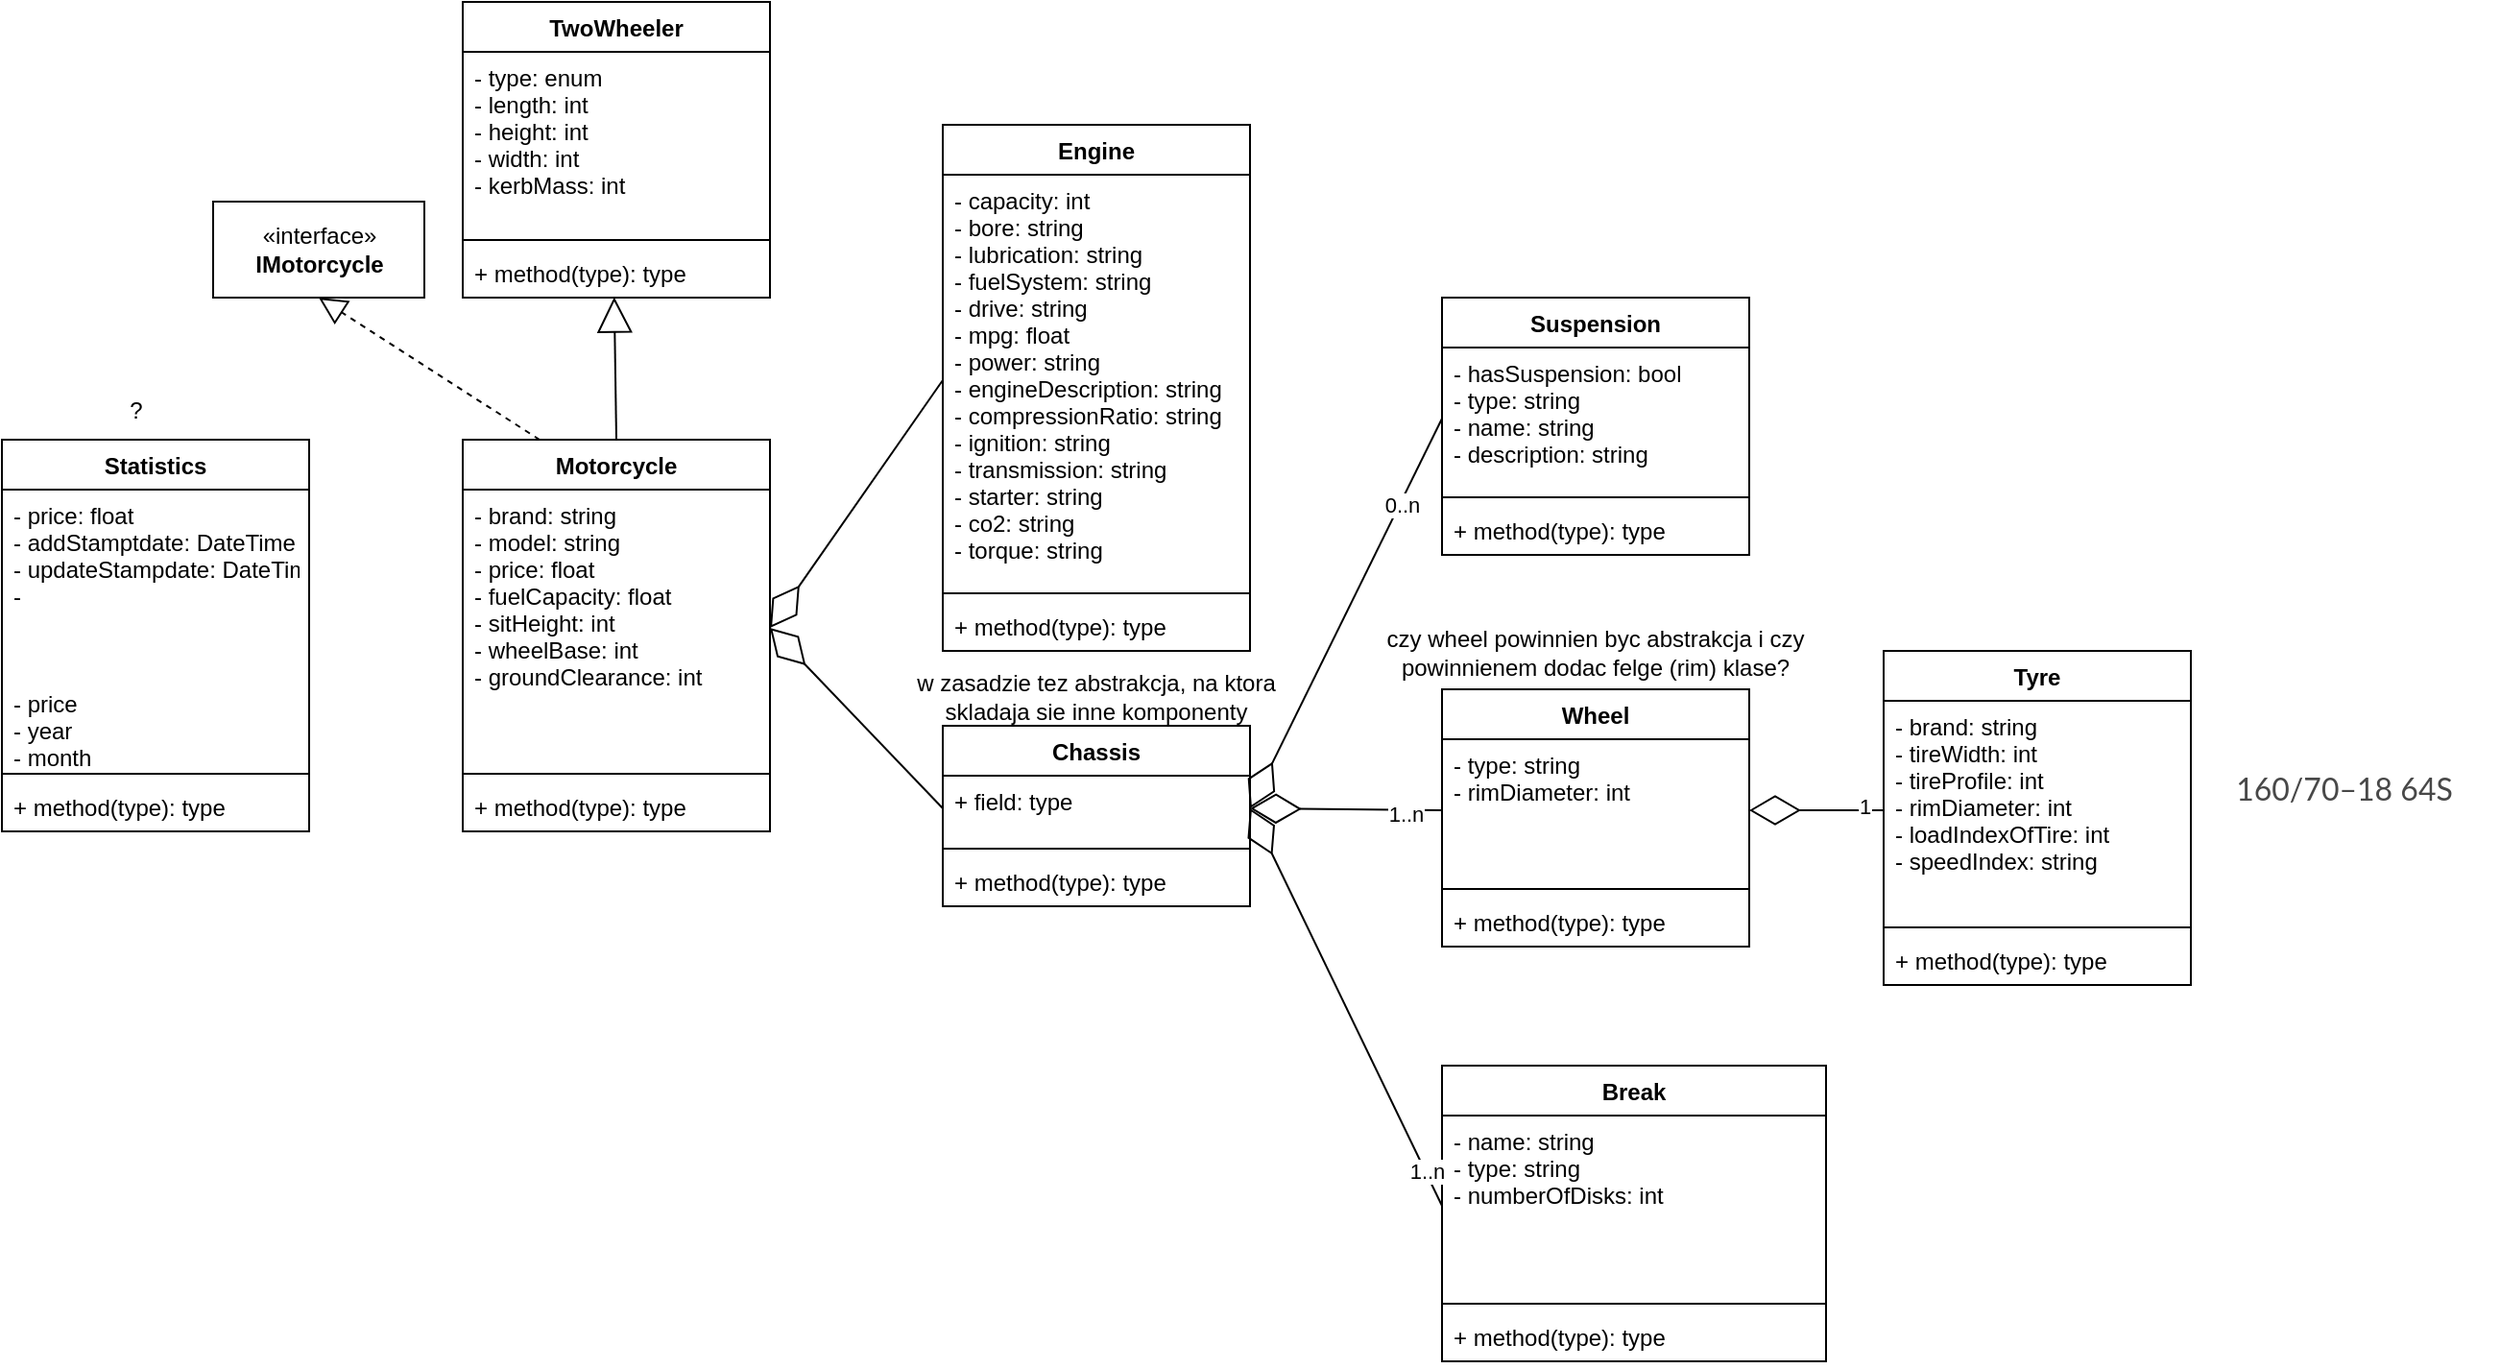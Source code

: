 <mxfile version="16.0.2" type="device" pages="2"><diagram id="spBlTxawRTSMEh7C1bOj" name="UML"><mxGraphModel dx="2199" dy="1079" grid="1" gridSize="10" guides="1" tooltips="1" connect="1" arrows="1" fold="1" page="1" pageScale="1" pageWidth="827" pageHeight="1169" math="0" shadow="0"><root><mxCell id="0"/><mxCell id="1" parent="0"/><mxCell id="ARwMiJAFfcJo6sAfwIq0-1" value="«interface»&lt;br&gt;&lt;b&gt;IMotorcycle&lt;/b&gt;" style="html=1;" vertex="1" parent="1"><mxGeometry x="-100" y="390" width="110" height="50" as="geometry"/></mxCell><mxCell id="ARwMiJAFfcJo6sAfwIq0-2" value="Motorcycle" style="swimlane;fontStyle=1;align=center;verticalAlign=top;childLayout=stackLayout;horizontal=1;startSize=26;horizontalStack=0;resizeParent=1;resizeParentMax=0;resizeLast=0;collapsible=1;marginBottom=0;" vertex="1" parent="1"><mxGeometry x="30" y="514" width="160" height="204" as="geometry"/></mxCell><mxCell id="ARwMiJAFfcJo6sAfwIq0-3" value="- brand: string&#10;- model: string&#10;- price: float&#10;- fuelCapacity: float&#10;- sitHeight: int&#10;- wheelBase: int&#10;- groundClearance: int" style="text;strokeColor=none;fillColor=none;align=left;verticalAlign=top;spacingLeft=4;spacingRight=4;overflow=hidden;rotatable=0;points=[[0,0.5],[1,0.5]];portConstraint=eastwest;" vertex="1" parent="ARwMiJAFfcJo6sAfwIq0-2"><mxGeometry y="26" width="160" height="144" as="geometry"/></mxCell><mxCell id="ARwMiJAFfcJo6sAfwIq0-4" value="" style="line;strokeWidth=1;fillColor=none;align=left;verticalAlign=middle;spacingTop=-1;spacingLeft=3;spacingRight=3;rotatable=0;labelPosition=right;points=[];portConstraint=eastwest;" vertex="1" parent="ARwMiJAFfcJo6sAfwIq0-2"><mxGeometry y="170" width="160" height="8" as="geometry"/></mxCell><mxCell id="ARwMiJAFfcJo6sAfwIq0-5" value="+ method(type): type" style="text;strokeColor=none;fillColor=none;align=left;verticalAlign=top;spacingLeft=4;spacingRight=4;overflow=hidden;rotatable=0;points=[[0,0.5],[1,0.5]];portConstraint=eastwest;" vertex="1" parent="ARwMiJAFfcJo6sAfwIq0-2"><mxGeometry y="178" width="160" height="26" as="geometry"/></mxCell><mxCell id="ARwMiJAFfcJo6sAfwIq0-6" value="TwoWheeler" style="swimlane;fontStyle=1;align=center;verticalAlign=top;childLayout=stackLayout;horizontal=1;startSize=26;horizontalStack=0;resizeParent=1;resizeParentMax=0;resizeLast=0;collapsible=1;marginBottom=0;" vertex="1" parent="1"><mxGeometry x="30" y="286" width="160" height="154" as="geometry"/></mxCell><mxCell id="ARwMiJAFfcJo6sAfwIq0-7" value="- type: enum&#10;- length: int&#10;- height: int&#10;- width: int&#10;- kerbMass: int" style="text;strokeColor=none;fillColor=none;align=left;verticalAlign=top;spacingLeft=4;spacingRight=4;overflow=hidden;rotatable=0;points=[[0,0.5],[1,0.5]];portConstraint=eastwest;" vertex="1" parent="ARwMiJAFfcJo6sAfwIq0-6"><mxGeometry y="26" width="160" height="94" as="geometry"/></mxCell><mxCell id="ARwMiJAFfcJo6sAfwIq0-8" value="" style="line;strokeWidth=1;fillColor=none;align=left;verticalAlign=middle;spacingTop=-1;spacingLeft=3;spacingRight=3;rotatable=0;labelPosition=right;points=[];portConstraint=eastwest;" vertex="1" parent="ARwMiJAFfcJo6sAfwIq0-6"><mxGeometry y="120" width="160" height="8" as="geometry"/></mxCell><mxCell id="ARwMiJAFfcJo6sAfwIq0-9" value="+ method(type): type" style="text;strokeColor=none;fillColor=none;align=left;verticalAlign=top;spacingLeft=4;spacingRight=4;overflow=hidden;rotatable=0;points=[[0,0.5],[1,0.5]];portConstraint=eastwest;" vertex="1" parent="ARwMiJAFfcJo6sAfwIq0-6"><mxGeometry y="128" width="160" height="26" as="geometry"/></mxCell><mxCell id="ARwMiJAFfcJo6sAfwIq0-10" value="Engine" style="swimlane;fontStyle=1;align=center;verticalAlign=top;childLayout=stackLayout;horizontal=1;startSize=26;horizontalStack=0;resizeParent=1;resizeParentMax=0;resizeLast=0;collapsible=1;marginBottom=0;" vertex="1" parent="1"><mxGeometry x="280" y="350" width="160" height="274" as="geometry"/></mxCell><mxCell id="ARwMiJAFfcJo6sAfwIq0-11" value="- capacity: int&#10;- bore: string&#10;- lubrication: string&#10;- fuelSystem: string&#10;- drive: string&#10;- mpg: float&#10;- power: string&#10;- engineDescription: string&#10;- compressionRatio: string&#10;- ignition: string&#10;- transmission: string&#10;- starter: string&#10;- co2: string&#10;- torque: string" style="text;strokeColor=none;fillColor=none;align=left;verticalAlign=top;spacingLeft=4;spacingRight=4;overflow=hidden;rotatable=0;points=[[0,0.5],[1,0.5]];portConstraint=eastwest;" vertex="1" parent="ARwMiJAFfcJo6sAfwIq0-10"><mxGeometry y="26" width="160" height="214" as="geometry"/></mxCell><mxCell id="ARwMiJAFfcJo6sAfwIq0-12" value="" style="line;strokeWidth=1;fillColor=none;align=left;verticalAlign=middle;spacingTop=-1;spacingLeft=3;spacingRight=3;rotatable=0;labelPosition=right;points=[];portConstraint=eastwest;" vertex="1" parent="ARwMiJAFfcJo6sAfwIq0-10"><mxGeometry y="240" width="160" height="8" as="geometry"/></mxCell><mxCell id="ARwMiJAFfcJo6sAfwIq0-13" value="+ method(type): type" style="text;strokeColor=none;fillColor=none;align=left;verticalAlign=top;spacingLeft=4;spacingRight=4;overflow=hidden;rotatable=0;points=[[0,0.5],[1,0.5]];portConstraint=eastwest;" vertex="1" parent="ARwMiJAFfcJo6sAfwIq0-10"><mxGeometry y="248" width="160" height="26" as="geometry"/></mxCell><mxCell id="ARwMiJAFfcJo6sAfwIq0-14" value="Suspension" style="swimlane;fontStyle=1;align=center;verticalAlign=top;childLayout=stackLayout;horizontal=1;startSize=26;horizontalStack=0;resizeParent=1;resizeParentMax=0;resizeLast=0;collapsible=1;marginBottom=0;" vertex="1" parent="1"><mxGeometry x="540" y="440" width="160" height="134" as="geometry"/></mxCell><mxCell id="ARwMiJAFfcJo6sAfwIq0-15" value="- hasSuspension: bool&#10;- type: string&#10;- name: string&#10;- description: string &#10;" style="text;strokeColor=none;fillColor=none;align=left;verticalAlign=top;spacingLeft=4;spacingRight=4;overflow=hidden;rotatable=0;points=[[0,0.5],[1,0.5]];portConstraint=eastwest;" vertex="1" parent="ARwMiJAFfcJo6sAfwIq0-14"><mxGeometry y="26" width="160" height="74" as="geometry"/></mxCell><mxCell id="ARwMiJAFfcJo6sAfwIq0-16" value="" style="line;strokeWidth=1;fillColor=none;align=left;verticalAlign=middle;spacingTop=-1;spacingLeft=3;spacingRight=3;rotatable=0;labelPosition=right;points=[];portConstraint=eastwest;" vertex="1" parent="ARwMiJAFfcJo6sAfwIq0-14"><mxGeometry y="100" width="160" height="8" as="geometry"/></mxCell><mxCell id="ARwMiJAFfcJo6sAfwIq0-17" value="+ method(type): type" style="text;strokeColor=none;fillColor=none;align=left;verticalAlign=top;spacingLeft=4;spacingRight=4;overflow=hidden;rotatable=0;points=[[0,0.5],[1,0.5]];portConstraint=eastwest;" vertex="1" parent="ARwMiJAFfcJo6sAfwIq0-14"><mxGeometry y="108" width="160" height="26" as="geometry"/></mxCell><mxCell id="ARwMiJAFfcJo6sAfwIq0-18" value="Break" style="swimlane;fontStyle=1;align=center;verticalAlign=top;childLayout=stackLayout;horizontal=1;startSize=26;horizontalStack=0;resizeParent=1;resizeParentMax=0;resizeLast=0;collapsible=1;marginBottom=0;" vertex="1" parent="1"><mxGeometry x="540" y="840" width="200" height="154" as="geometry"/></mxCell><mxCell id="ARwMiJAFfcJo6sAfwIq0-19" value="- name: string&#10;- type: string&#10;- numberOfDisks: int" style="text;strokeColor=none;fillColor=none;align=left;verticalAlign=top;spacingLeft=4;spacingRight=4;overflow=hidden;rotatable=0;points=[[0,0.5],[1,0.5]];portConstraint=eastwest;" vertex="1" parent="ARwMiJAFfcJo6sAfwIq0-18"><mxGeometry y="26" width="200" height="94" as="geometry"/></mxCell><mxCell id="ARwMiJAFfcJo6sAfwIq0-20" value="" style="line;strokeWidth=1;fillColor=none;align=left;verticalAlign=middle;spacingTop=-1;spacingLeft=3;spacingRight=3;rotatable=0;labelPosition=right;points=[];portConstraint=eastwest;" vertex="1" parent="ARwMiJAFfcJo6sAfwIq0-18"><mxGeometry y="120" width="200" height="8" as="geometry"/></mxCell><mxCell id="ARwMiJAFfcJo6sAfwIq0-21" value="+ method(type): type" style="text;strokeColor=none;fillColor=none;align=left;verticalAlign=top;spacingLeft=4;spacingRight=4;overflow=hidden;rotatable=0;points=[[0,0.5],[1,0.5]];portConstraint=eastwest;" vertex="1" parent="ARwMiJAFfcJo6sAfwIq0-18"><mxGeometry y="128" width="200" height="26" as="geometry"/></mxCell><mxCell id="ARwMiJAFfcJo6sAfwIq0-22" value="Wheel" style="swimlane;fontStyle=1;align=center;verticalAlign=top;childLayout=stackLayout;horizontal=1;startSize=26;horizontalStack=0;resizeParent=1;resizeParentMax=0;resizeLast=0;collapsible=1;marginBottom=0;" vertex="1" parent="1"><mxGeometry x="540" y="644" width="160" height="134" as="geometry"/></mxCell><mxCell id="ARwMiJAFfcJo6sAfwIq0-23" value="- type: string&#10;- rimDiameter: int" style="text;strokeColor=none;fillColor=none;align=left;verticalAlign=top;spacingLeft=4;spacingRight=4;overflow=hidden;rotatable=0;points=[[0,0.5],[1,0.5]];portConstraint=eastwest;" vertex="1" parent="ARwMiJAFfcJo6sAfwIq0-22"><mxGeometry y="26" width="160" height="74" as="geometry"/></mxCell><mxCell id="ARwMiJAFfcJo6sAfwIq0-24" value="" style="line;strokeWidth=1;fillColor=none;align=left;verticalAlign=middle;spacingTop=-1;spacingLeft=3;spacingRight=3;rotatable=0;labelPosition=right;points=[];portConstraint=eastwest;" vertex="1" parent="ARwMiJAFfcJo6sAfwIq0-22"><mxGeometry y="100" width="160" height="8" as="geometry"/></mxCell><mxCell id="ARwMiJAFfcJo6sAfwIq0-25" value="+ method(type): type" style="text;strokeColor=none;fillColor=none;align=left;verticalAlign=top;spacingLeft=4;spacingRight=4;overflow=hidden;rotatable=0;points=[[0,0.5],[1,0.5]];portConstraint=eastwest;" vertex="1" parent="ARwMiJAFfcJo6sAfwIq0-22"><mxGeometry y="108" width="160" height="26" as="geometry"/></mxCell><mxCell id="ARwMiJAFfcJo6sAfwIq0-26" value="Tyre" style="swimlane;fontStyle=1;align=center;verticalAlign=top;childLayout=stackLayout;horizontal=1;startSize=26;horizontalStack=0;resizeParent=1;resizeParentMax=0;resizeLast=0;collapsible=1;marginBottom=0;" vertex="1" parent="1"><mxGeometry x="770" y="624" width="160" height="174" as="geometry"/></mxCell><mxCell id="ARwMiJAFfcJo6sAfwIq0-27" value="- brand: string&#10;- tireWidth: int&#10;- tireProfile: int&#10;- rimDiameter: int&#10;- loadIndexOfTire: int&#10;- speedIndex: string" style="text;strokeColor=none;fillColor=none;align=left;verticalAlign=top;spacingLeft=4;spacingRight=4;overflow=hidden;rotatable=0;points=[[0,0.5],[1,0.5]];portConstraint=eastwest;" vertex="1" parent="ARwMiJAFfcJo6sAfwIq0-26"><mxGeometry y="26" width="160" height="114" as="geometry"/></mxCell><mxCell id="ARwMiJAFfcJo6sAfwIq0-28" value="" style="line;strokeWidth=1;fillColor=none;align=left;verticalAlign=middle;spacingTop=-1;spacingLeft=3;spacingRight=3;rotatable=0;labelPosition=right;points=[];portConstraint=eastwest;" vertex="1" parent="ARwMiJAFfcJo6sAfwIq0-26"><mxGeometry y="140" width="160" height="8" as="geometry"/></mxCell><mxCell id="ARwMiJAFfcJo6sAfwIq0-29" value="+ method(type): type" style="text;strokeColor=none;fillColor=none;align=left;verticalAlign=top;spacingLeft=4;spacingRight=4;overflow=hidden;rotatable=0;points=[[0,0.5],[1,0.5]];portConstraint=eastwest;" vertex="1" parent="ARwMiJAFfcJo6sAfwIq0-26"><mxGeometry y="148" width="160" height="26" as="geometry"/></mxCell><mxCell id="ARwMiJAFfcJo6sAfwIq0-31" value="Chassis" style="swimlane;fontStyle=1;align=center;verticalAlign=top;childLayout=stackLayout;horizontal=1;startSize=26;horizontalStack=0;resizeParent=1;resizeParentMax=0;resizeLast=0;collapsible=1;marginBottom=0;" vertex="1" parent="1"><mxGeometry x="280" y="663" width="160" height="94" as="geometry"/></mxCell><mxCell id="ARwMiJAFfcJo6sAfwIq0-32" value="+ field: type&#10;" style="text;strokeColor=none;fillColor=none;align=left;verticalAlign=top;spacingLeft=4;spacingRight=4;overflow=hidden;rotatable=0;points=[[0,0.5],[1,0.5]];portConstraint=eastwest;" vertex="1" parent="ARwMiJAFfcJo6sAfwIq0-31"><mxGeometry y="26" width="160" height="34" as="geometry"/></mxCell><mxCell id="ARwMiJAFfcJo6sAfwIq0-33" value="" style="line;strokeWidth=1;fillColor=none;align=left;verticalAlign=middle;spacingTop=-1;spacingLeft=3;spacingRight=3;rotatable=0;labelPosition=right;points=[];portConstraint=eastwest;" vertex="1" parent="ARwMiJAFfcJo6sAfwIq0-31"><mxGeometry y="60" width="160" height="8" as="geometry"/></mxCell><mxCell id="ARwMiJAFfcJo6sAfwIq0-34" value="+ method(type): type" style="text;strokeColor=none;fillColor=none;align=left;verticalAlign=top;spacingLeft=4;spacingRight=4;overflow=hidden;rotatable=0;points=[[0,0.5],[1,0.5]];portConstraint=eastwest;" vertex="1" parent="ARwMiJAFfcJo6sAfwIq0-31"><mxGeometry y="68" width="160" height="26" as="geometry"/></mxCell><mxCell id="ARwMiJAFfcJo6sAfwIq0-35" value="" style="endArrow=block;dashed=1;endFill=0;endSize=12;html=1;rounded=0;entryX=0.5;entryY=1;entryDx=0;entryDy=0;exitX=0.25;exitY=0;exitDx=0;exitDy=0;" edge="1" parent="1" source="ARwMiJAFfcJo6sAfwIq0-2" target="ARwMiJAFfcJo6sAfwIq0-1"><mxGeometry width="160" relative="1" as="geometry"><mxPoint x="230" y="690" as="sourcePoint"/><mxPoint x="390" y="690" as="targetPoint"/></mxGeometry></mxCell><mxCell id="ARwMiJAFfcJo6sAfwIq0-36" value="" style="endArrow=block;endSize=16;endFill=0;html=1;rounded=0;exitX=0.5;exitY=0;exitDx=0;exitDy=0;entryX=0.493;entryY=0.991;entryDx=0;entryDy=0;entryPerimeter=0;" edge="1" parent="1" source="ARwMiJAFfcJo6sAfwIq0-2" target="ARwMiJAFfcJo6sAfwIq0-9"><mxGeometry width="160" relative="1" as="geometry"><mxPoint x="230" y="620" as="sourcePoint"/><mxPoint x="110" y="440" as="targetPoint"/></mxGeometry></mxCell><mxCell id="ARwMiJAFfcJo6sAfwIq0-37" value="" style="endArrow=diamondThin;endFill=0;endSize=24;html=1;rounded=0;exitX=0;exitY=0.5;exitDx=0;exitDy=0;entryX=1;entryY=0.5;entryDx=0;entryDy=0;" edge="1" parent="1" source="ARwMiJAFfcJo6sAfwIq0-11" target="ARwMiJAFfcJo6sAfwIq0-3"><mxGeometry width="160" relative="1" as="geometry"><mxPoint x="320" y="600" as="sourcePoint"/><mxPoint x="480" y="600" as="targetPoint"/></mxGeometry></mxCell><mxCell id="ARwMiJAFfcJo6sAfwIq0-38" value="" style="endArrow=diamondThin;endFill=0;endSize=24;html=1;rounded=0;exitX=0;exitY=0.5;exitDx=0;exitDy=0;entryX=1;entryY=0.5;entryDx=0;entryDy=0;" edge="1" parent="1" source="ARwMiJAFfcJo6sAfwIq0-32" target="ARwMiJAFfcJo6sAfwIq0-3"><mxGeometry width="160" relative="1" as="geometry"><mxPoint x="320" y="600" as="sourcePoint"/><mxPoint x="480" y="600" as="targetPoint"/></mxGeometry></mxCell><mxCell id="ARwMiJAFfcJo6sAfwIq0-39" value="" style="endArrow=diamondThin;endFill=0;endSize=24;html=1;rounded=0;entryX=1;entryY=0.5;entryDx=0;entryDy=0;exitX=0;exitY=0.5;exitDx=0;exitDy=0;" edge="1" parent="1" source="ARwMiJAFfcJo6sAfwIq0-15" target="ARwMiJAFfcJo6sAfwIq0-32"><mxGeometry width="160" relative="1" as="geometry"><mxPoint x="240" y="930" as="sourcePoint"/><mxPoint x="400" y="930" as="targetPoint"/></mxGeometry></mxCell><mxCell id="ARwMiJAFfcJo6sAfwIq0-43" value="0..n" style="edgeLabel;html=1;align=center;verticalAlign=middle;resizable=0;points=[];" vertex="1" connectable="0" parent="ARwMiJAFfcJo6sAfwIq0-39"><mxGeometry x="-0.418" y="-2" relative="1" as="geometry"><mxPoint x="10" y="-14" as="offset"/></mxGeometry></mxCell><mxCell id="ARwMiJAFfcJo6sAfwIq0-40" value="" style="endArrow=diamondThin;endFill=0;endSize=24;html=1;rounded=0;entryX=1;entryY=0.5;entryDx=0;entryDy=0;exitX=0;exitY=0.5;exitDx=0;exitDy=0;" edge="1" parent="1" source="ARwMiJAFfcJo6sAfwIq0-23" target="ARwMiJAFfcJo6sAfwIq0-32"><mxGeometry width="160" relative="1" as="geometry"><mxPoint x="200" y="840" as="sourcePoint"/><mxPoint x="360" y="840" as="targetPoint"/></mxGeometry></mxCell><mxCell id="ARwMiJAFfcJo6sAfwIq0-45" value="1..n" style="edgeLabel;html=1;align=center;verticalAlign=middle;resizable=0;points=[];" vertex="1" connectable="0" parent="ARwMiJAFfcJo6sAfwIq0-40"><mxGeometry x="-0.615" y="2" relative="1" as="geometry"><mxPoint as="offset"/></mxGeometry></mxCell><mxCell id="ARwMiJAFfcJo6sAfwIq0-41" value="" style="endArrow=diamondThin;endFill=0;endSize=24;html=1;rounded=0;entryX=1;entryY=0.5;entryDx=0;entryDy=0;exitX=0;exitY=0.5;exitDx=0;exitDy=0;" edge="1" parent="1" source="ARwMiJAFfcJo6sAfwIq0-19" target="ARwMiJAFfcJo6sAfwIq0-32"><mxGeometry width="160" relative="1" as="geometry"><mxPoint x="190" y="900" as="sourcePoint"/><mxPoint x="350" y="900" as="targetPoint"/></mxGeometry></mxCell><mxCell id="ARwMiJAFfcJo6sAfwIq0-46" value="1..n" style="edgeLabel;html=1;align=center;verticalAlign=middle;resizable=0;points=[];" vertex="1" connectable="0" parent="ARwMiJAFfcJo6sAfwIq0-41"><mxGeometry x="-0.827" relative="1" as="geometry"><mxPoint as="offset"/></mxGeometry></mxCell><mxCell id="ARwMiJAFfcJo6sAfwIq0-42" value="" style="endArrow=diamondThin;endFill=0;endSize=24;html=1;rounded=0;entryX=1;entryY=0.5;entryDx=0;entryDy=0;exitX=0;exitY=0.5;exitDx=0;exitDy=0;" edge="1" parent="1" source="ARwMiJAFfcJo6sAfwIq0-27" target="ARwMiJAFfcJo6sAfwIq0-23"><mxGeometry width="160" relative="1" as="geometry"><mxPoint x="200" y="934" as="sourcePoint"/><mxPoint x="360" y="934" as="targetPoint"/></mxGeometry></mxCell><mxCell id="ARwMiJAFfcJo6sAfwIq0-47" value="1" style="edgeLabel;html=1;align=center;verticalAlign=middle;resizable=0;points=[];" vertex="1" connectable="0" parent="ARwMiJAFfcJo6sAfwIq0-42"><mxGeometry x="-0.703" y="-2" relative="1" as="geometry"><mxPoint as="offset"/></mxGeometry></mxCell><mxCell id="ARwMiJAFfcJo6sAfwIq0-48" value="&lt;span style=&quot;color: rgb(72 , 72 , 72) ; font-family: &amp;#34;lato&amp;#34; , sans-serif ; font-size: 16px ; background-color: rgb(255 , 255 , 255)&quot;&gt;160/70–18 64S&lt;/span&gt;" style="text;html=1;strokeColor=none;fillColor=none;align=center;verticalAlign=middle;whiteSpace=wrap;rounded=0;" vertex="1" parent="1"><mxGeometry x="930" y="680" width="160" height="30" as="geometry"/></mxCell><mxCell id="ARwMiJAFfcJo6sAfwIq0-49" value="czy wheel powinnien byc abstrakcja i czy powinnienem dodac felge (rim) klase?" style="text;html=1;strokeColor=none;fillColor=none;align=center;verticalAlign=middle;whiteSpace=wrap;rounded=0;" vertex="1" parent="1"><mxGeometry x="510" y="610" width="220" height="30" as="geometry"/></mxCell><mxCell id="ARwMiJAFfcJo6sAfwIq0-50" value="w zasadzie tez abstrakcja, na ktora skladaja sie inne komponenty" style="text;html=1;strokeColor=none;fillColor=none;align=center;verticalAlign=middle;whiteSpace=wrap;rounded=0;" vertex="1" parent="1"><mxGeometry x="265" y="633" width="190" height="30" as="geometry"/></mxCell><mxCell id="ARwMiJAFfcJo6sAfwIq0-51" value="Statistics" style="swimlane;fontStyle=1;align=center;verticalAlign=top;childLayout=stackLayout;horizontal=1;startSize=26;horizontalStack=0;resizeParent=1;resizeParentMax=0;resizeLast=0;collapsible=1;marginBottom=0;" vertex="1" parent="1"><mxGeometry x="-210" y="514" width="160" height="204" as="geometry"/></mxCell><mxCell id="ARwMiJAFfcJo6sAfwIq0-52" value="- price: float&#10;- addStamptdate: DateTime&#10;- updateStampdate: DateTime&#10;- &#10;&#10;&#10;&#10;- price&#10;- year&#10;- month" style="text;strokeColor=none;fillColor=none;align=left;verticalAlign=top;spacingLeft=4;spacingRight=4;overflow=hidden;rotatable=0;points=[[0,0.5],[1,0.5]];portConstraint=eastwest;" vertex="1" parent="ARwMiJAFfcJo6sAfwIq0-51"><mxGeometry y="26" width="160" height="144" as="geometry"/></mxCell><mxCell id="ARwMiJAFfcJo6sAfwIq0-53" value="" style="line;strokeWidth=1;fillColor=none;align=left;verticalAlign=middle;spacingTop=-1;spacingLeft=3;spacingRight=3;rotatable=0;labelPosition=right;points=[];portConstraint=eastwest;" vertex="1" parent="ARwMiJAFfcJo6sAfwIq0-51"><mxGeometry y="170" width="160" height="8" as="geometry"/></mxCell><mxCell id="ARwMiJAFfcJo6sAfwIq0-54" value="+ method(type): type" style="text;strokeColor=none;fillColor=none;align=left;verticalAlign=top;spacingLeft=4;spacingRight=4;overflow=hidden;rotatable=0;points=[[0,0.5],[1,0.5]];portConstraint=eastwest;" vertex="1" parent="ARwMiJAFfcJo6sAfwIq0-51"><mxGeometry y="178" width="160" height="26" as="geometry"/></mxCell><mxCell id="ARwMiJAFfcJo6sAfwIq0-55" value="?" style="text;html=1;strokeColor=none;fillColor=none;align=center;verticalAlign=middle;whiteSpace=wrap;rounded=0;" vertex="1" parent="1"><mxGeometry x="-170" y="484" width="60" height="30" as="geometry"/></mxCell></root></mxGraphModel></diagram><diagram id="drz0GWuW6-HDa_r7JAXa" name="Aplication Architecture"><mxGraphModel dx="620" dy="488" grid="1" gridSize="10" guides="1" tooltips="1" connect="1" arrows="1" fold="1" page="1" pageScale="1" pageWidth="827" pageHeight="1169" math="0" shadow="0"><root><mxCell id="Mf8uwbE_Z7R1NHHv0Pig-0"/><mxCell id="Mf8uwbE_Z7R1NHHv0Pig-1" parent="Mf8uwbE_Z7R1NHHv0Pig-0"/><mxCell id="Mf8uwbE_Z7R1NHHv0Pig-2" value="&lt;b&gt;&lt;u&gt;Aplication Architecture:&amp;nbsp;Clean Architecture&lt;/u&gt;&lt;/b&gt;&lt;br&gt;&lt;br&gt;Solution&lt;br&gt;&lt;ul&gt;&lt;li&gt;src&lt;/li&gt;&lt;ul&gt;&lt;li&gt;Application (Business Logic - Use Cases&lt;/li&gt;&lt;ul&gt;&lt;li&gt;PS.Motorcycle.Application&lt;/li&gt;&lt;/ul&gt;&lt;li&gt;Domain (Entites, aggregation, interfaces)&lt;/li&gt;&lt;ul&gt;&lt;li&gt;PS.Motorcycle.Domain&lt;/li&gt;&lt;/ul&gt;&lt;li&gt;Infrastructure (Repositories, Services, External Plugins (e.g. DB) and other cloud services)&lt;/li&gt;&lt;ul&gt;&lt;li&gt;PS.Motorcycle.Infrastructure&lt;/li&gt;&lt;/ul&gt;&lt;li&gt;Presentation (User Interface, Controllers, View Models)&lt;/li&gt;&lt;ul&gt;&lt;li&gt;PS.Motorcycle.UI&lt;/li&gt;&lt;/ul&gt;&lt;/ul&gt;&lt;li&gt;test&lt;/li&gt;&lt;/ul&gt;&lt;span&gt;&#9;&lt;/span&gt;" style="text;html=1;strokeColor=none;fillColor=none;align=left;verticalAlign=top;whiteSpace=wrap;rounded=0;horizontal=1;" vertex="1" parent="Mf8uwbE_Z7R1NHHv0Pig-1"><mxGeometry x="170" y="60" width="760" height="590" as="geometry"/></mxCell></root></mxGraphModel></diagram></mxfile>